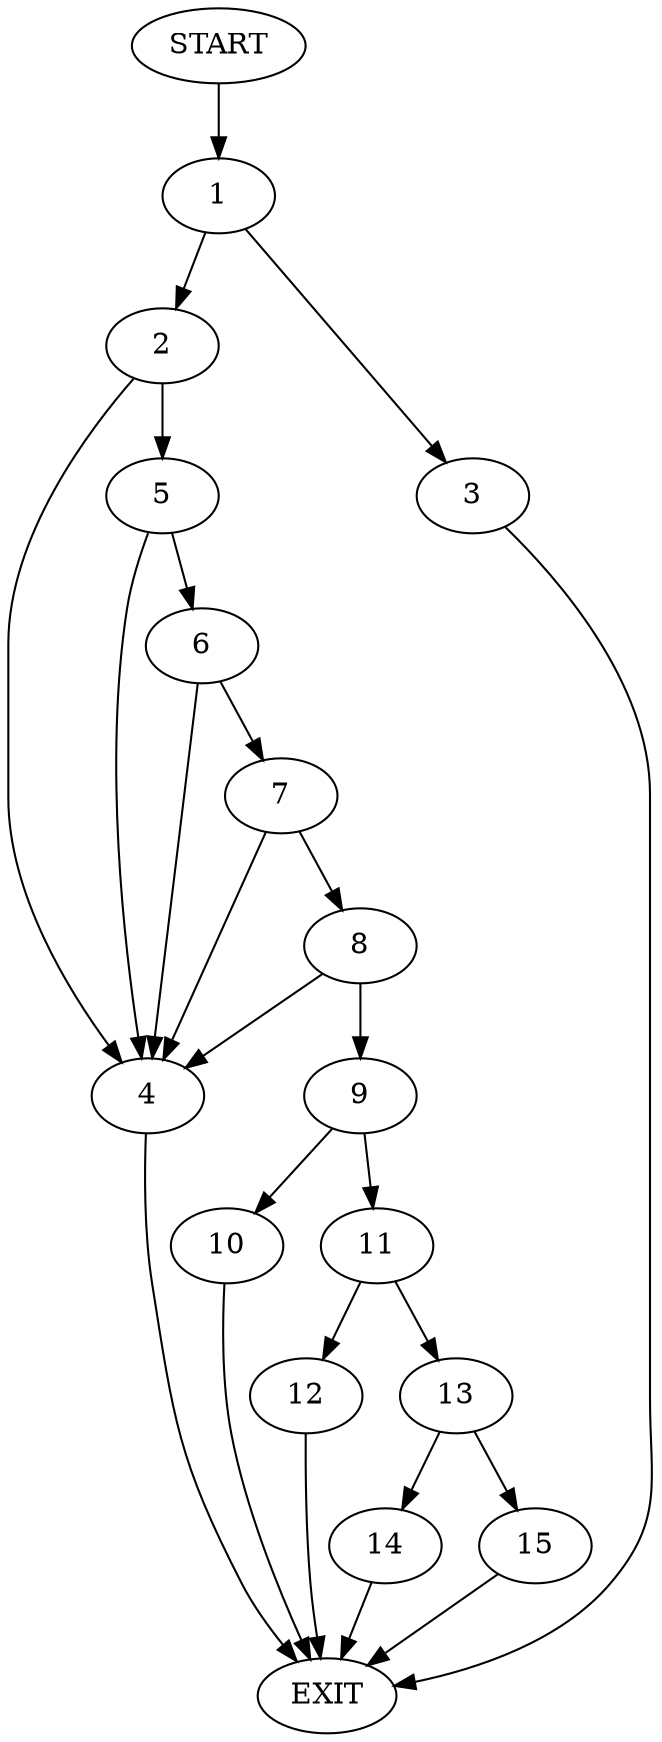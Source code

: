 digraph {
0 [label="START"]
16 [label="EXIT"]
0 -> 1
1 -> 2
1 -> 3
2 -> 4
2 -> 5
3 -> 16
5 -> 6
5 -> 4
4 -> 16
6 -> 7
6 -> 4
7 -> 8
7 -> 4
8 -> 4
8 -> 9
9 -> 10
9 -> 11
10 -> 16
11 -> 12
11 -> 13
12 -> 16
13 -> 14
13 -> 15
15 -> 16
14 -> 16
}
